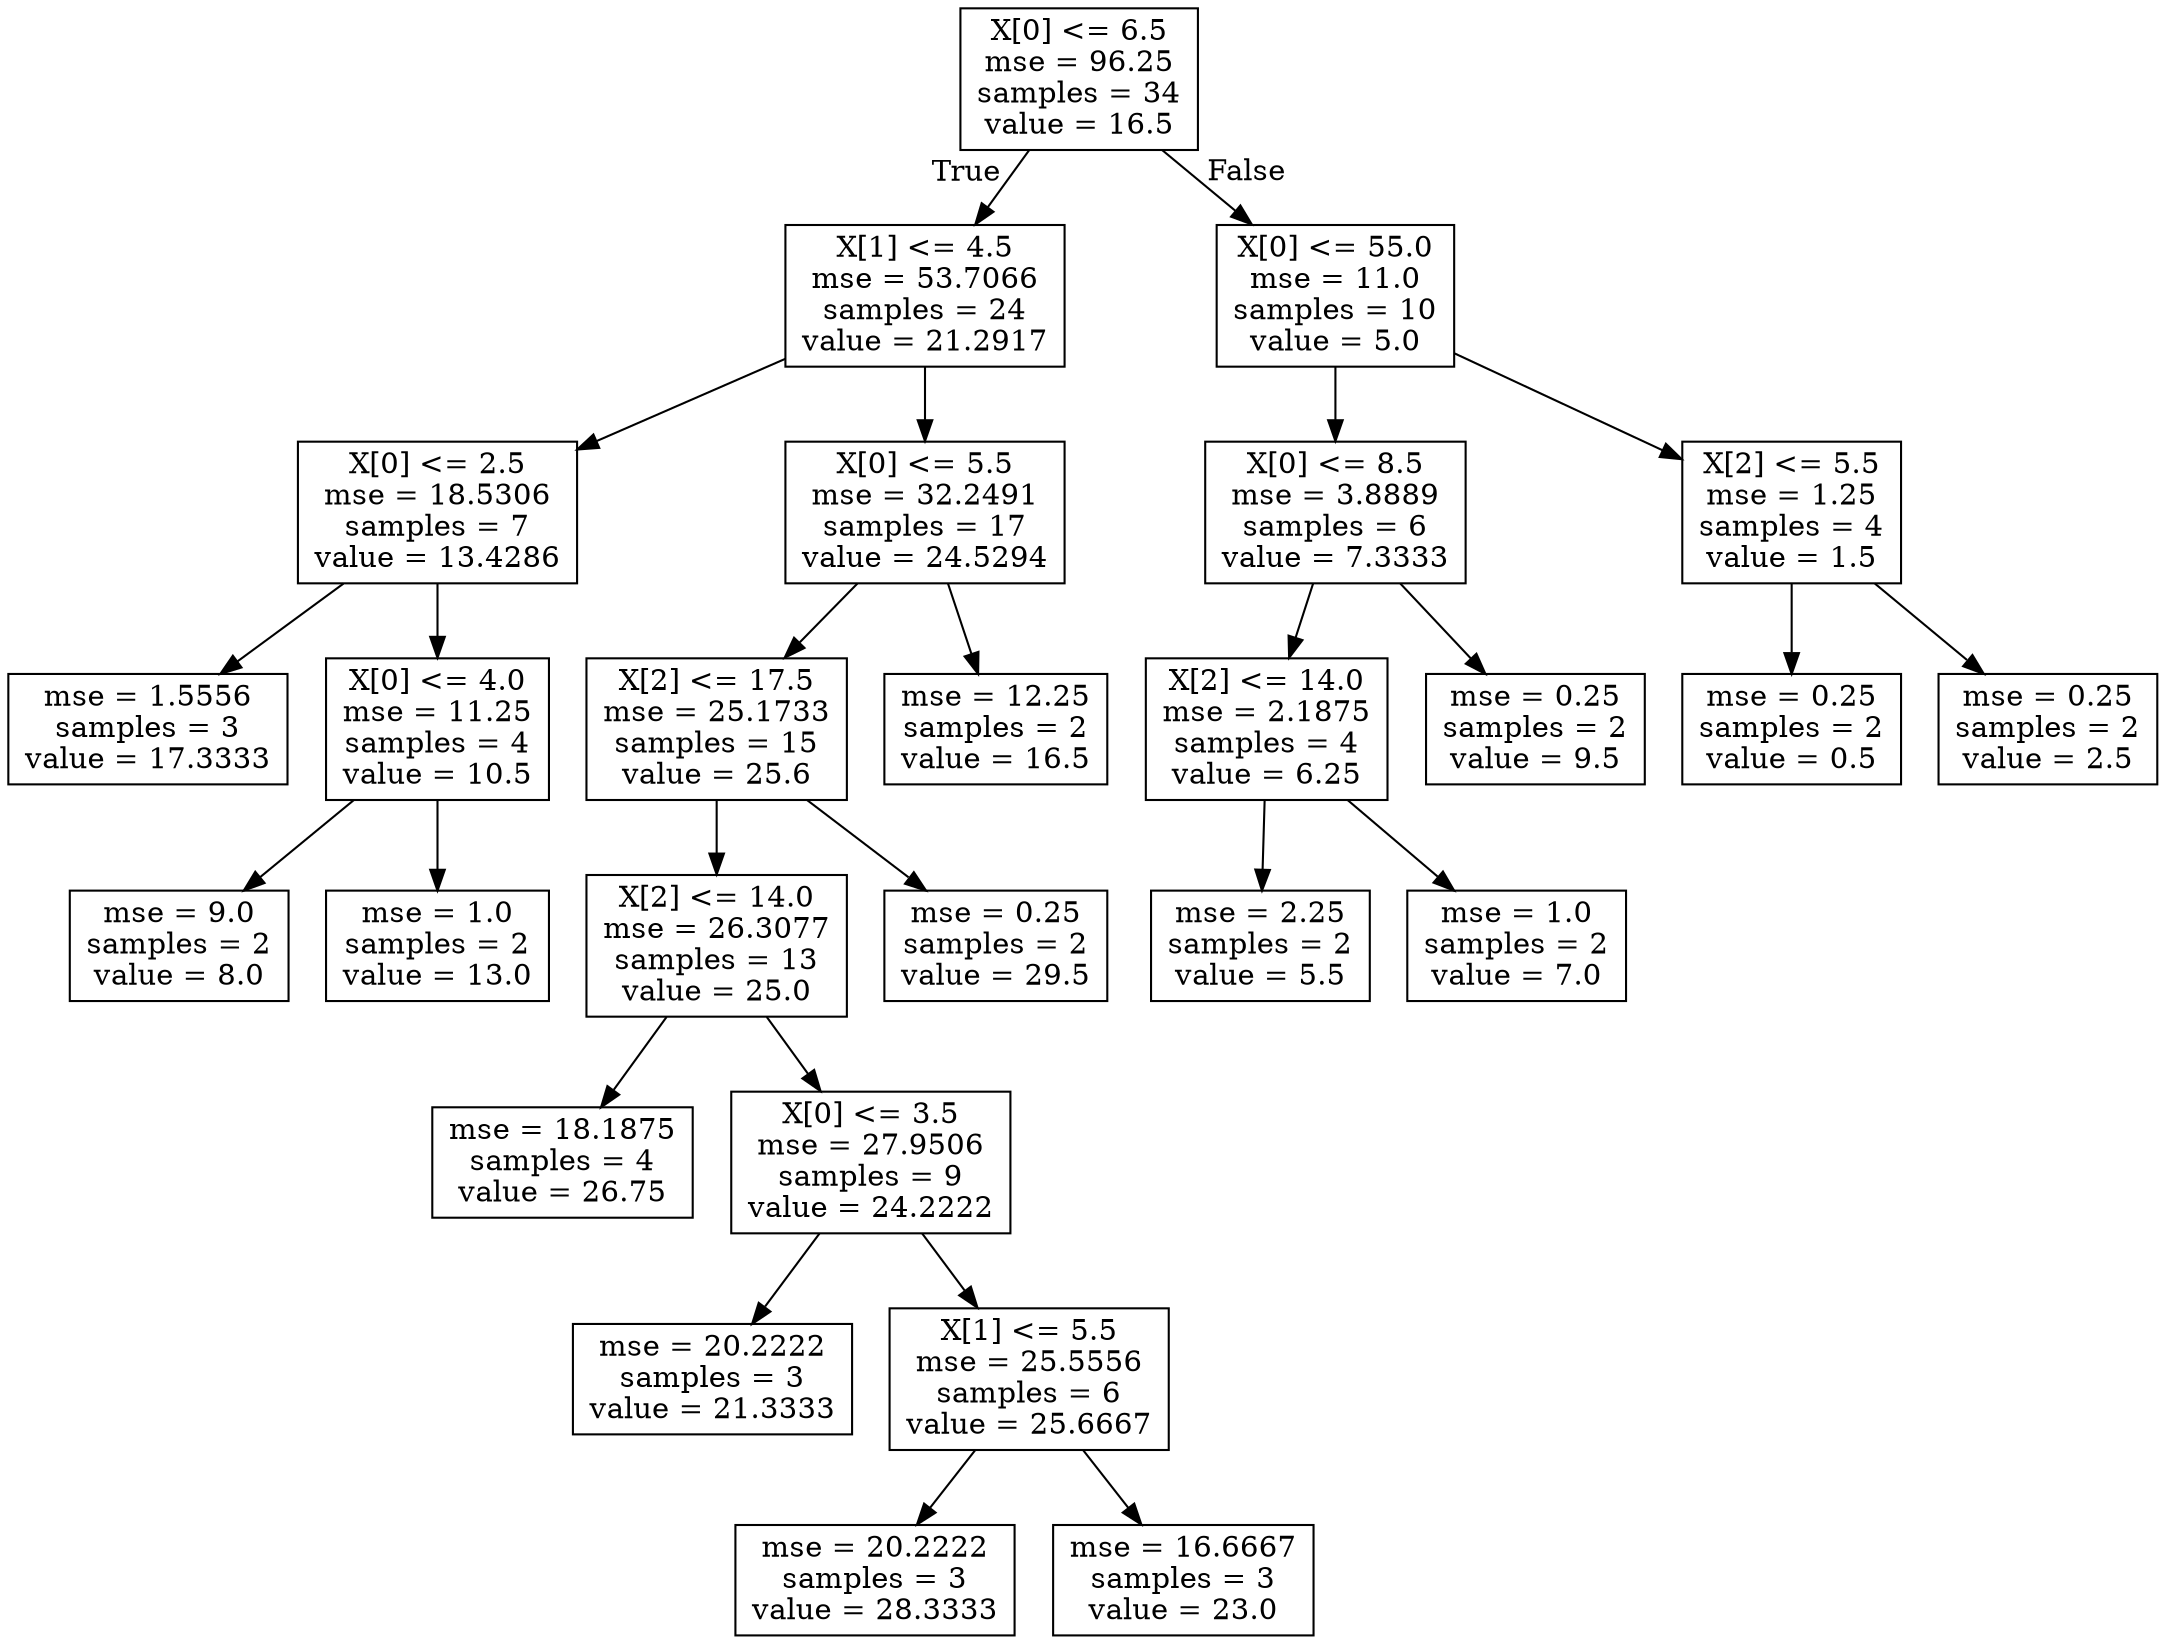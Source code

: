 digraph Tree {
node [shape=box] ;
0 [label="X[0] <= 6.5\nmse = 96.25\nsamples = 34\nvalue = 16.5"] ;
1 [label="X[1] <= 4.5\nmse = 53.7066\nsamples = 24\nvalue = 21.2917"] ;
0 -> 1 [labeldistance=2.5, labelangle=45, headlabel="True"] ;
2 [label="X[0] <= 2.5\nmse = 18.5306\nsamples = 7\nvalue = 13.4286"] ;
1 -> 2 ;
3 [label="mse = 1.5556\nsamples = 3\nvalue = 17.3333"] ;
2 -> 3 ;
4 [label="X[0] <= 4.0\nmse = 11.25\nsamples = 4\nvalue = 10.5"] ;
2 -> 4 ;
5 [label="mse = 9.0\nsamples = 2\nvalue = 8.0"] ;
4 -> 5 ;
6 [label="mse = 1.0\nsamples = 2\nvalue = 13.0"] ;
4 -> 6 ;
7 [label="X[0] <= 5.5\nmse = 32.2491\nsamples = 17\nvalue = 24.5294"] ;
1 -> 7 ;
8 [label="X[2] <= 17.5\nmse = 25.1733\nsamples = 15\nvalue = 25.6"] ;
7 -> 8 ;
9 [label="X[2] <= 14.0\nmse = 26.3077\nsamples = 13\nvalue = 25.0"] ;
8 -> 9 ;
10 [label="mse = 18.1875\nsamples = 4\nvalue = 26.75"] ;
9 -> 10 ;
11 [label="X[0] <= 3.5\nmse = 27.9506\nsamples = 9\nvalue = 24.2222"] ;
9 -> 11 ;
12 [label="mse = 20.2222\nsamples = 3\nvalue = 21.3333"] ;
11 -> 12 ;
13 [label="X[1] <= 5.5\nmse = 25.5556\nsamples = 6\nvalue = 25.6667"] ;
11 -> 13 ;
14 [label="mse = 20.2222\nsamples = 3\nvalue = 28.3333"] ;
13 -> 14 ;
15 [label="mse = 16.6667\nsamples = 3\nvalue = 23.0"] ;
13 -> 15 ;
16 [label="mse = 0.25\nsamples = 2\nvalue = 29.5"] ;
8 -> 16 ;
17 [label="mse = 12.25\nsamples = 2\nvalue = 16.5"] ;
7 -> 17 ;
18 [label="X[0] <= 55.0\nmse = 11.0\nsamples = 10\nvalue = 5.0"] ;
0 -> 18 [labeldistance=2.5, labelangle=-45, headlabel="False"] ;
19 [label="X[0] <= 8.5\nmse = 3.8889\nsamples = 6\nvalue = 7.3333"] ;
18 -> 19 ;
20 [label="X[2] <= 14.0\nmse = 2.1875\nsamples = 4\nvalue = 6.25"] ;
19 -> 20 ;
21 [label="mse = 2.25\nsamples = 2\nvalue = 5.5"] ;
20 -> 21 ;
22 [label="mse = 1.0\nsamples = 2\nvalue = 7.0"] ;
20 -> 22 ;
23 [label="mse = 0.25\nsamples = 2\nvalue = 9.5"] ;
19 -> 23 ;
24 [label="X[2] <= 5.5\nmse = 1.25\nsamples = 4\nvalue = 1.5"] ;
18 -> 24 ;
25 [label="mse = 0.25\nsamples = 2\nvalue = 0.5"] ;
24 -> 25 ;
26 [label="mse = 0.25\nsamples = 2\nvalue = 2.5"] ;
24 -> 26 ;
}